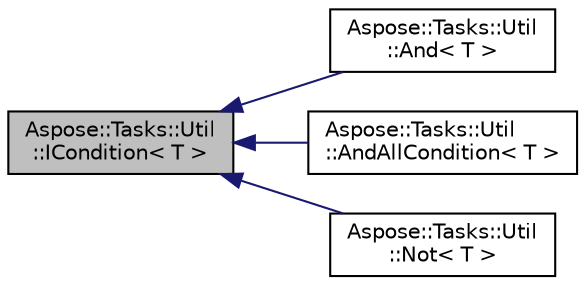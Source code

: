 digraph "Aspose::Tasks::Util::ICondition&lt; T &gt;"
{
 // LATEX_PDF_SIZE
  edge [fontname="Helvetica",fontsize="10",labelfontname="Helvetica",labelfontsize="10"];
  node [fontname="Helvetica",fontsize="10",shape=record];
  rankdir="LR";
  Node1 [label="Aspose::Tasks::Util\l::ICondition\< T \>",height=0.2,width=0.4,color="black", fillcolor="grey75", style="filled", fontcolor="black",tooltip="Represents a condition which can be used by filters or search methods."];
  Node1 -> Node2 [dir="back",color="midnightblue",fontsize="10",style="solid",fontname="Helvetica"];
  Node2 [label="Aspose::Tasks::Util\l::And\< T \>",height=0.2,width=0.4,color="black", fillcolor="white", style="filled",URL="$class_aspose_1_1_tasks_1_1_util_1_1_and.html",tooltip="Applies logical AND to the specified conditions."];
  Node1 -> Node3 [dir="back",color="midnightblue",fontsize="10",style="solid",fontname="Helvetica"];
  Node3 [label="Aspose::Tasks::Util\l::AndAllCondition\< T \>",height=0.2,width=0.4,color="black", fillcolor="white", style="filled",URL="$class_aspose_1_1_tasks_1_1_util_1_1_and_all_condition.html",tooltip="Applies logical AND to all conditions. For example: cond1 AND cond2 AND cond3..."];
  Node1 -> Node4 [dir="back",color="midnightblue",fontsize="10",style="solid",fontname="Helvetica"];
  Node4 [label="Aspose::Tasks::Util\l::Not\< T \>",height=0.2,width=0.4,color="black", fillcolor="white", style="filled",URL="$class_aspose_1_1_tasks_1_1_util_1_1_not.html",tooltip="Applies logical NOT to the specified condition."];
}
